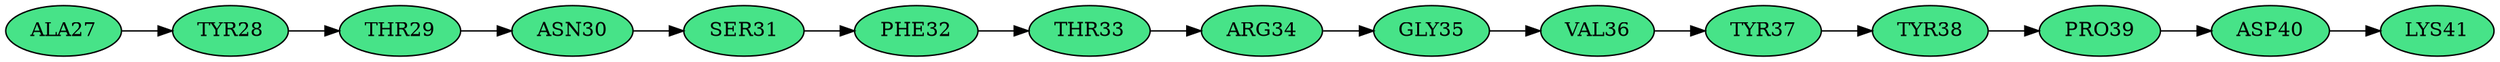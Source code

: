 digraph G {
rankdir = LR;
node [style=filled fillcolor="#47e388ff"];
ALA27->TYR28;
TYR28->THR29;
THR29->ASN30;
ASN30->SER31;
SER31->PHE32;
PHE32->THR33;
THR33->ARG34;
ARG34->GLY35;
GLY35->VAL36;
VAL36->TYR37;
TYR37->TYR38;
TYR38->PRO39;
PRO39->ASP40;
ASP40->LYS41;
}
